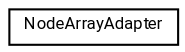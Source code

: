 #!/usr/local/bin/dot
#
# Class diagram 
# Generated by UMLGraph version R5_7_2-60-g0e99a6 (http://www.spinellis.gr/umlgraph/)
#

digraph G {
	graph [fontnames="svg"]
	edge [fontname="Roboto",fontsize=7,labelfontname="Roboto",labelfontsize=7,color="black"];
	node [fontname="Roboto",fontcolor="black",fontsize=8,shape=plaintext,margin=0,width=0,height=0];
	nodesep=0.15;
	ranksep=0.25;
	rankdir=LR;
	// de.lmu.ifi.dbs.elki.index.tree.spatial.rstarvariants.util.NodeArrayAdapter
	c683496 [label=<<table title="de.lmu.ifi.dbs.elki.index.tree.spatial.rstarvariants.util.NodeArrayAdapter" border="0" cellborder="1" cellspacing="0" cellpadding="2" href="NodeArrayAdapter.html" target="_parent">
		<tr><td><table border="0" cellspacing="0" cellpadding="1">
		<tr><td align="center" balign="center"> <font face="Roboto">NodeArrayAdapter</font> </td></tr>
		</table></td></tr>
		</table>>, URL="NodeArrayAdapter.html"];
}


